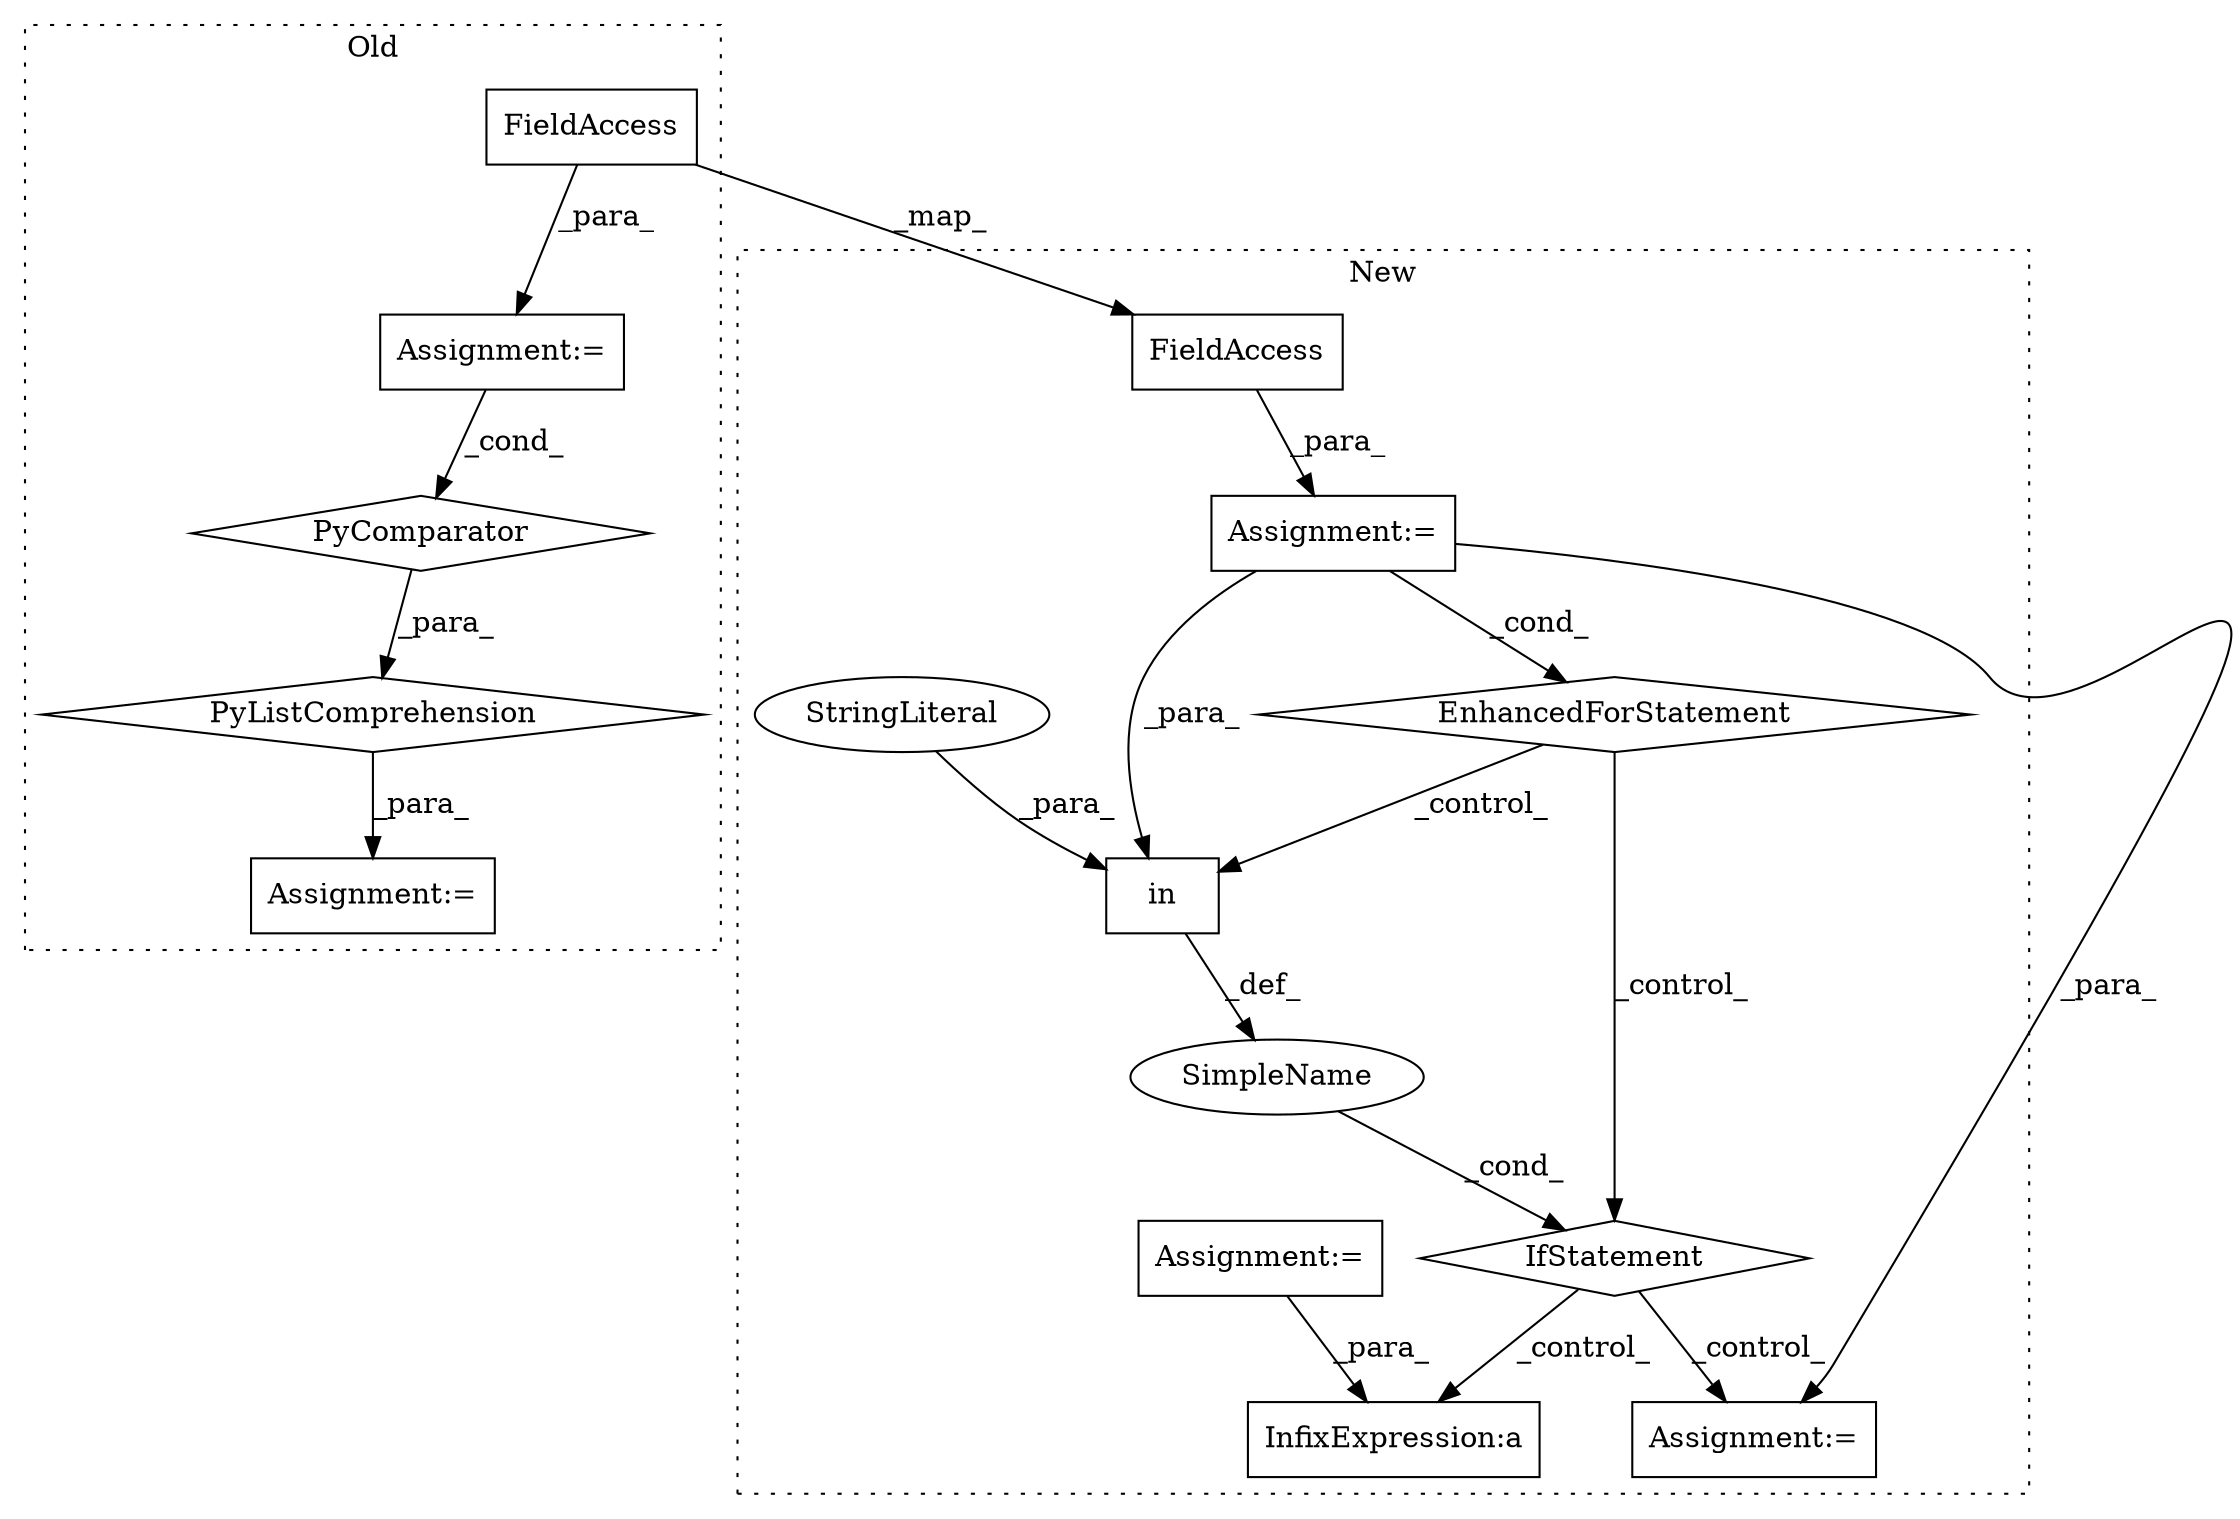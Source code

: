 digraph G {
subgraph cluster0 {
1 [label="PyListComprehension" a="109" s="1462" l="120" shape="diamond"];
3 [label="Assignment:=" a="7" s="1550" l="24" shape="box"];
4 [label="PyComparator" a="113" s="1550" l="24" shape="diamond"];
6 [label="Assignment:=" a="7" s="1450" l="12" shape="box"];
11 [label="FieldAccess" a="22" s="1558" l="7" shape="box"];
label = "Old";
style="dotted";
}
subgraph cluster1 {
2 [label="in" a="105" s="1425" l="9" shape="box"];
5 [label="IfStatement" a="25" s="1415,1434" l="10,2" shape="diamond"];
7 [label="Assignment:=" a="7" s="1336,1405" l="53,2" shape="box"];
8 [label="EnhancedForStatement" a="70" s="1336,1405" l="53,2" shape="diamond"];
9 [label="Assignment:=" a="7" s="1473" l="2" shape="box"];
10 [label="SimpleName" a="42" s="" l="" shape="ellipse"];
12 [label="FieldAccess" a="22" s="1398" l="7" shape="box"];
13 [label="StringLiteral" a="45" s="1425" l="3" shape="ellipse"];
14 [label="InfixExpression:a" a="27" s="1506" l="3" shape="box"];
15 [label="Assignment:=" a="7" s="416" l="3" shape="box"];
label = "New";
style="dotted";
}
1 -> 6 [label="_para_"];
2 -> 10 [label="_def_"];
3 -> 4 [label="_cond_"];
4 -> 1 [label="_para_"];
5 -> 14 [label="_control_"];
5 -> 9 [label="_control_"];
7 -> 8 [label="_cond_"];
7 -> 2 [label="_para_"];
7 -> 9 [label="_para_"];
8 -> 2 [label="_control_"];
8 -> 5 [label="_control_"];
10 -> 5 [label="_cond_"];
11 -> 3 [label="_para_"];
11 -> 12 [label="_map_"];
12 -> 7 [label="_para_"];
13 -> 2 [label="_para_"];
15 -> 14 [label="_para_"];
}